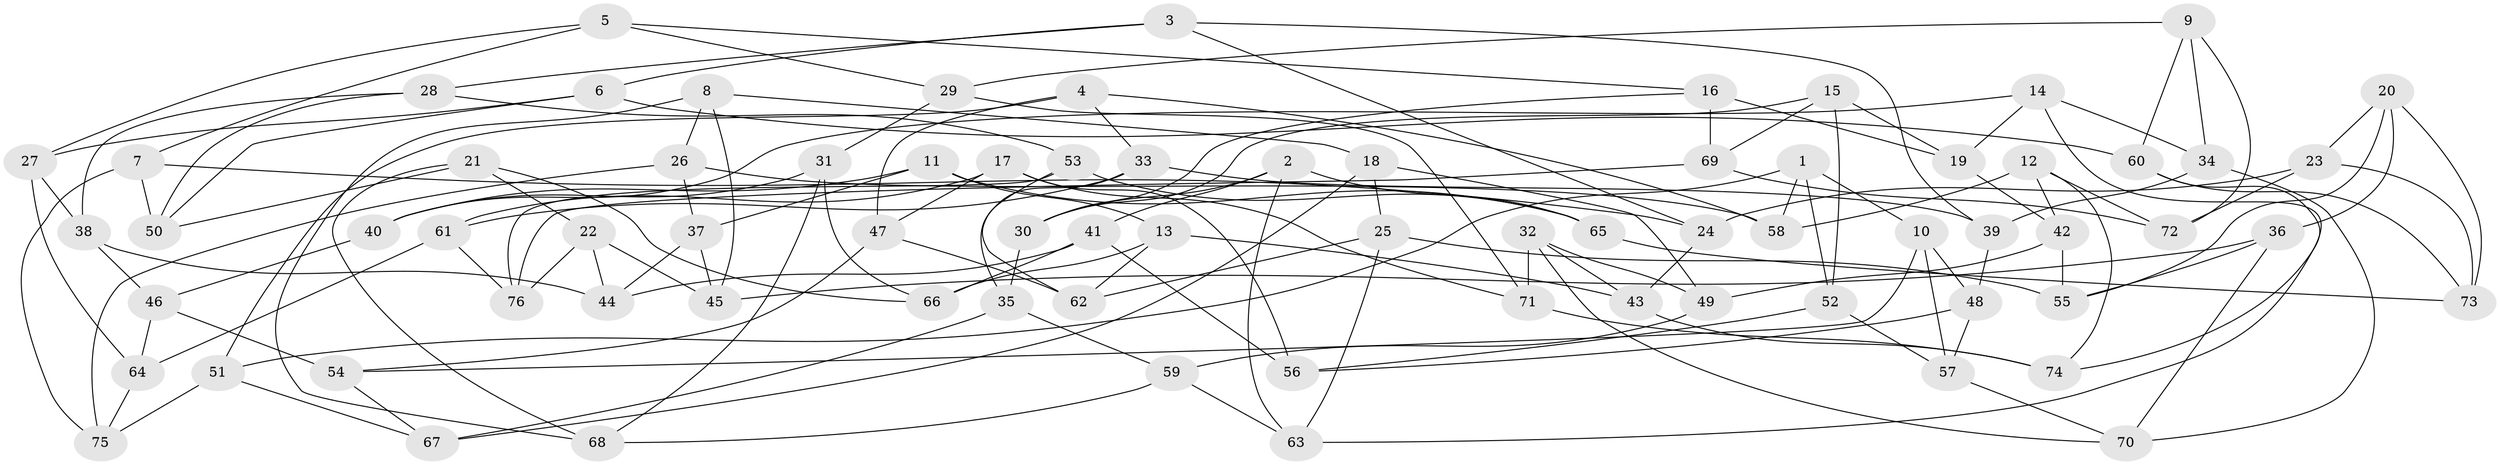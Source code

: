 // Generated by graph-tools (version 1.1) at 2025/38/03/09/25 02:38:09]
// undirected, 76 vertices, 152 edges
graph export_dot {
graph [start="1"]
  node [color=gray90,style=filled];
  1;
  2;
  3;
  4;
  5;
  6;
  7;
  8;
  9;
  10;
  11;
  12;
  13;
  14;
  15;
  16;
  17;
  18;
  19;
  20;
  21;
  22;
  23;
  24;
  25;
  26;
  27;
  28;
  29;
  30;
  31;
  32;
  33;
  34;
  35;
  36;
  37;
  38;
  39;
  40;
  41;
  42;
  43;
  44;
  45;
  46;
  47;
  48;
  49;
  50;
  51;
  52;
  53;
  54;
  55;
  56;
  57;
  58;
  59;
  60;
  61;
  62;
  63;
  64;
  65;
  66;
  67;
  68;
  69;
  70;
  71;
  72;
  73;
  74;
  75;
  76;
  1 -- 51;
  1 -- 10;
  1 -- 52;
  1 -- 58;
  2 -- 63;
  2 -- 65;
  2 -- 30;
  2 -- 41;
  3 -- 6;
  3 -- 28;
  3 -- 39;
  3 -- 24;
  4 -- 33;
  4 -- 51;
  4 -- 47;
  4 -- 58;
  5 -- 29;
  5 -- 27;
  5 -- 7;
  5 -- 16;
  6 -- 27;
  6 -- 60;
  6 -- 50;
  7 -- 24;
  7 -- 75;
  7 -- 50;
  8 -- 26;
  8 -- 45;
  8 -- 68;
  8 -- 18;
  9 -- 34;
  9 -- 72;
  9 -- 60;
  9 -- 29;
  10 -- 48;
  10 -- 54;
  10 -- 57;
  11 -- 13;
  11 -- 40;
  11 -- 37;
  11 -- 65;
  12 -- 58;
  12 -- 74;
  12 -- 42;
  12 -- 72;
  13 -- 62;
  13 -- 66;
  13 -- 43;
  14 -- 34;
  14 -- 19;
  14 -- 63;
  14 -- 40;
  15 -- 30;
  15 -- 52;
  15 -- 19;
  15 -- 69;
  16 -- 19;
  16 -- 69;
  16 -- 30;
  17 -- 71;
  17 -- 61;
  17 -- 56;
  17 -- 47;
  18 -- 25;
  18 -- 49;
  18 -- 67;
  19 -- 42;
  20 -- 55;
  20 -- 73;
  20 -- 23;
  20 -- 36;
  21 -- 68;
  21 -- 22;
  21 -- 50;
  21 -- 66;
  22 -- 44;
  22 -- 76;
  22 -- 45;
  23 -- 73;
  23 -- 72;
  23 -- 24;
  24 -- 43;
  25 -- 62;
  25 -- 63;
  25 -- 55;
  26 -- 58;
  26 -- 37;
  26 -- 75;
  27 -- 38;
  27 -- 64;
  28 -- 38;
  28 -- 50;
  28 -- 53;
  29 -- 71;
  29 -- 31;
  30 -- 35;
  31 -- 40;
  31 -- 68;
  31 -- 66;
  32 -- 43;
  32 -- 49;
  32 -- 70;
  32 -- 71;
  33 -- 61;
  33 -- 35;
  33 -- 39;
  34 -- 39;
  34 -- 70;
  35 -- 67;
  35 -- 59;
  36 -- 70;
  36 -- 45;
  36 -- 55;
  37 -- 45;
  37 -- 44;
  38 -- 46;
  38 -- 44;
  39 -- 48;
  40 -- 46;
  41 -- 66;
  41 -- 44;
  41 -- 56;
  42 -- 49;
  42 -- 55;
  43 -- 74;
  46 -- 64;
  46 -- 54;
  47 -- 54;
  47 -- 62;
  48 -- 57;
  48 -- 56;
  49 -- 59;
  51 -- 75;
  51 -- 67;
  52 -- 56;
  52 -- 57;
  53 -- 62;
  53 -- 76;
  53 -- 65;
  54 -- 67;
  57 -- 70;
  59 -- 63;
  59 -- 68;
  60 -- 74;
  60 -- 73;
  61 -- 64;
  61 -- 76;
  64 -- 75;
  65 -- 73;
  69 -- 72;
  69 -- 76;
  71 -- 74;
}
